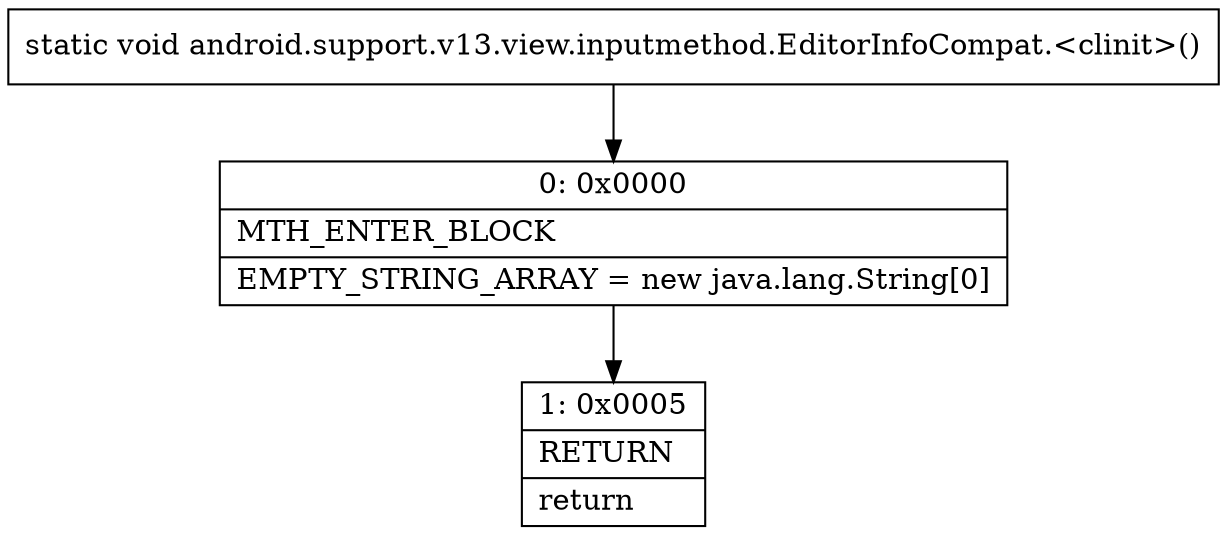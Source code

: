 digraph "CFG forandroid.support.v13.view.inputmethod.EditorInfoCompat.\<clinit\>()V" {
Node_0 [shape=record,label="{0\:\ 0x0000|MTH_ENTER_BLOCK\l|EMPTY_STRING_ARRAY = new java.lang.String[0]\l}"];
Node_1 [shape=record,label="{1\:\ 0x0005|RETURN\l|return\l}"];
MethodNode[shape=record,label="{static void android.support.v13.view.inputmethod.EditorInfoCompat.\<clinit\>() }"];
MethodNode -> Node_0;
Node_0 -> Node_1;
}

